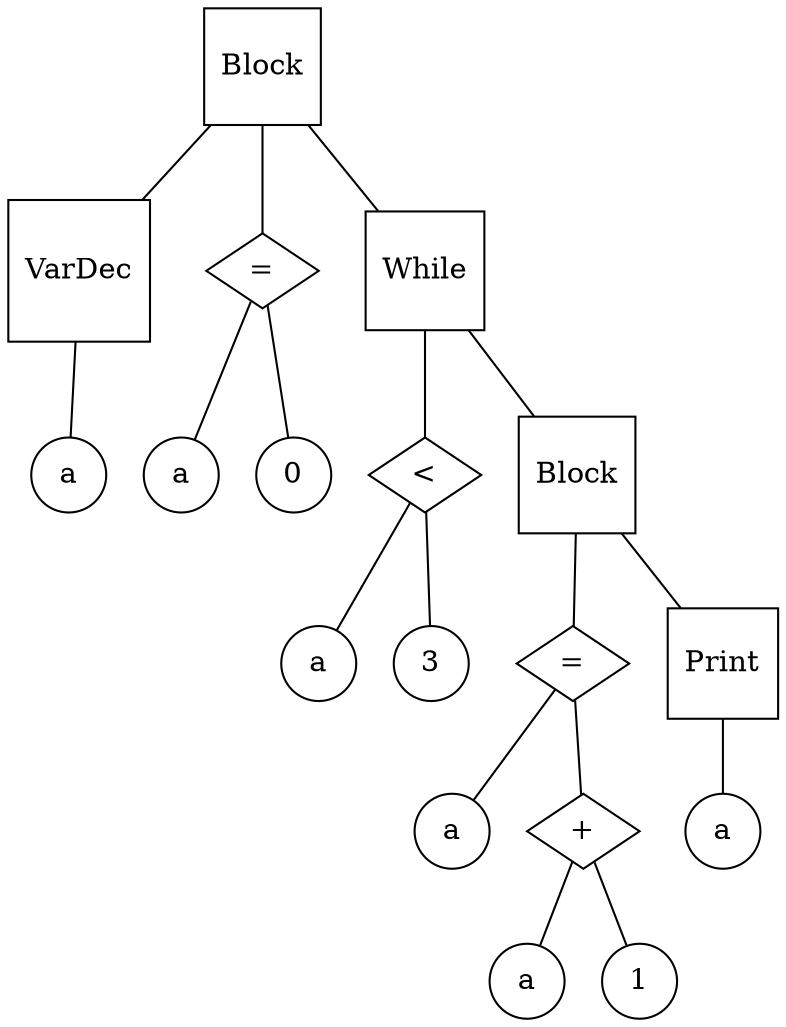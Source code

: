 graph g {
n0 [label = "Block", shape="square"]
n1 [label = "VarDec", shape="square"]
n2 [label = "a", shape="circle"]
n3 [label = "a", shape="circle"]
n4 [label = "=", shape="diamond"]
n5 [label = "0", shape="circle"]
n6 [label = "While", shape="square"]
n7 [label = "a", shape="circle"]
n8 [label = "<", shape="diamond"]
n9 [label = "3", shape="circle"]
n10 [label = "Block", shape="square"]
n11 [label = "a", shape="circle"]
n12 [label = "=", shape="diamond"]
n13 [label = "a", shape="circle"]
n14 [label = "+", shape="diamond"]
n15 [label = "1", shape="circle"]
n16 [label = "Print", shape="square"]
n17 [label = "a", shape="circle"]

"n1" -- "n2"
"n0" -- "n1"
"n4" -- "n3"
"n4" -- "n5"
"n0" -- "n4"
"n8" -- "n7"
"n8" -- "n9"
"n6" -- "n8"
"n12" -- "n11"
"n14" -- "n13"
"n14" -- "n15"
"n12" -- "n14"
"n10" -- "n12"
"n16" -- "n17"
"n10" -- "n16"
"n6" -- "n10"
"n0" -- "n6"
}